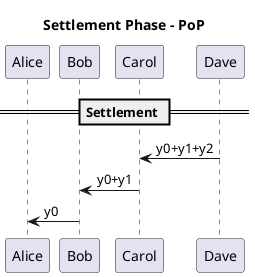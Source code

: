 @startuml
title Settlement Phase - PoP
participant Alice
participant Bob
participant Carol
participant Dave

== Settlement ==

Dave -> Carol: y0+y1+y2
Carol -> Bob: y0+y1
Bob -> Alice: y0

@enduml
